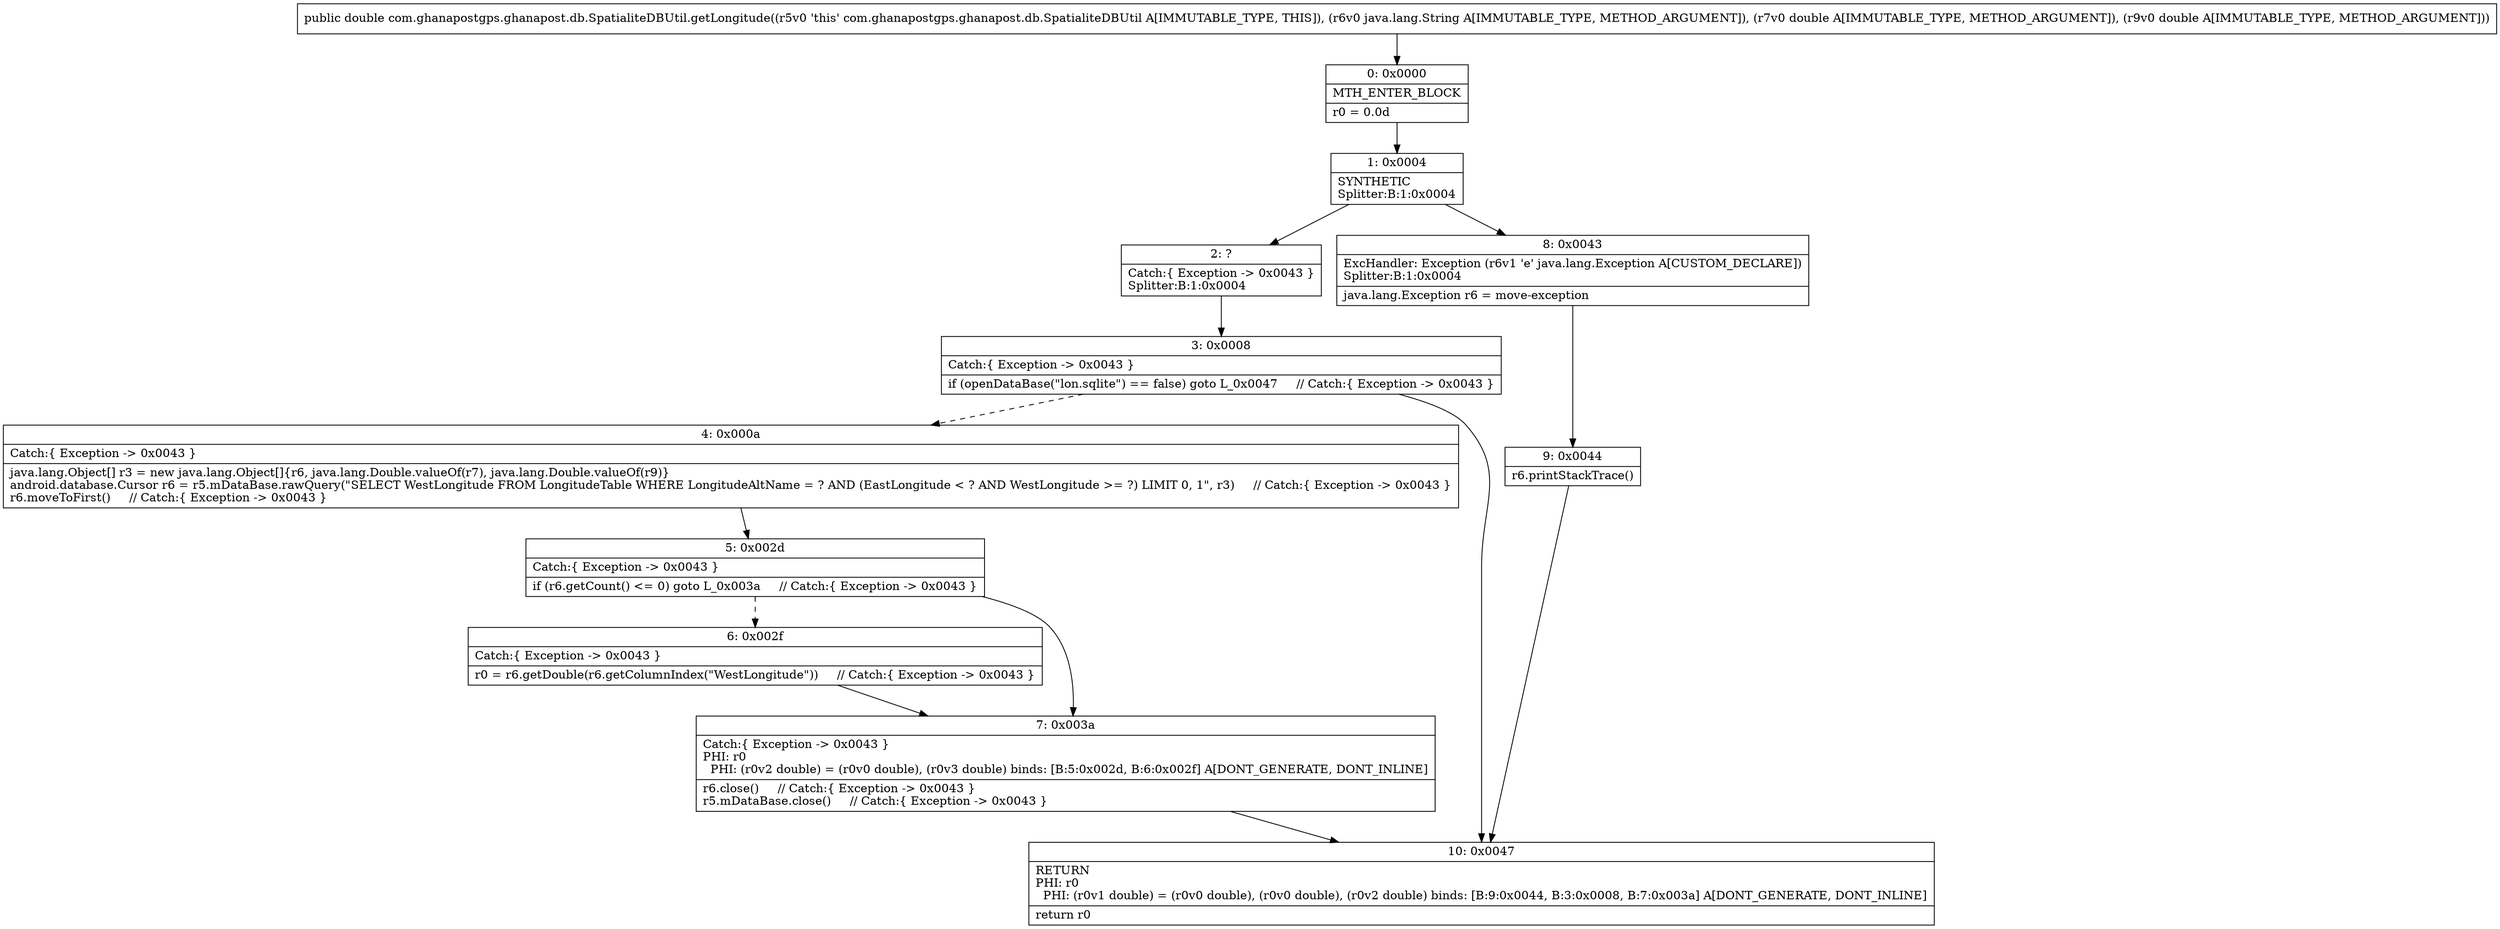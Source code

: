 digraph "CFG forcom.ghanapostgps.ghanapost.db.SpatialiteDBUtil.getLongitude(Ljava\/lang\/String;DD)D" {
Node_0 [shape=record,label="{0\:\ 0x0000|MTH_ENTER_BLOCK\l|r0 = 0.0d\l}"];
Node_1 [shape=record,label="{1\:\ 0x0004|SYNTHETIC\lSplitter:B:1:0x0004\l}"];
Node_2 [shape=record,label="{2\:\ ?|Catch:\{ Exception \-\> 0x0043 \}\lSplitter:B:1:0x0004\l}"];
Node_3 [shape=record,label="{3\:\ 0x0008|Catch:\{ Exception \-\> 0x0043 \}\l|if (openDataBase(\"lon.sqlite\") == false) goto L_0x0047     \/\/ Catch:\{ Exception \-\> 0x0043 \}\l}"];
Node_4 [shape=record,label="{4\:\ 0x000a|Catch:\{ Exception \-\> 0x0043 \}\l|java.lang.Object[] r3 = new java.lang.Object[]\{r6, java.lang.Double.valueOf(r7), java.lang.Double.valueOf(r9)\}\landroid.database.Cursor r6 = r5.mDataBase.rawQuery(\"SELECT WestLongitude FROM LongitudeTable WHERE LongitudeAltName = ? AND (EastLongitude \< ? AND WestLongitude \>= ?) LIMIT 0, 1\", r3)     \/\/ Catch:\{ Exception \-\> 0x0043 \}\lr6.moveToFirst()     \/\/ Catch:\{ Exception \-\> 0x0043 \}\l}"];
Node_5 [shape=record,label="{5\:\ 0x002d|Catch:\{ Exception \-\> 0x0043 \}\l|if (r6.getCount() \<= 0) goto L_0x003a     \/\/ Catch:\{ Exception \-\> 0x0043 \}\l}"];
Node_6 [shape=record,label="{6\:\ 0x002f|Catch:\{ Exception \-\> 0x0043 \}\l|r0 = r6.getDouble(r6.getColumnIndex(\"WestLongitude\"))     \/\/ Catch:\{ Exception \-\> 0x0043 \}\l}"];
Node_7 [shape=record,label="{7\:\ 0x003a|Catch:\{ Exception \-\> 0x0043 \}\lPHI: r0 \l  PHI: (r0v2 double) = (r0v0 double), (r0v3 double) binds: [B:5:0x002d, B:6:0x002f] A[DONT_GENERATE, DONT_INLINE]\l|r6.close()     \/\/ Catch:\{ Exception \-\> 0x0043 \}\lr5.mDataBase.close()     \/\/ Catch:\{ Exception \-\> 0x0043 \}\l}"];
Node_8 [shape=record,label="{8\:\ 0x0043|ExcHandler: Exception (r6v1 'e' java.lang.Exception A[CUSTOM_DECLARE])\lSplitter:B:1:0x0004\l|java.lang.Exception r6 = move\-exception\l}"];
Node_9 [shape=record,label="{9\:\ 0x0044|r6.printStackTrace()\l}"];
Node_10 [shape=record,label="{10\:\ 0x0047|RETURN\lPHI: r0 \l  PHI: (r0v1 double) = (r0v0 double), (r0v0 double), (r0v2 double) binds: [B:9:0x0044, B:3:0x0008, B:7:0x003a] A[DONT_GENERATE, DONT_INLINE]\l|return r0\l}"];
MethodNode[shape=record,label="{public double com.ghanapostgps.ghanapost.db.SpatialiteDBUtil.getLongitude((r5v0 'this' com.ghanapostgps.ghanapost.db.SpatialiteDBUtil A[IMMUTABLE_TYPE, THIS]), (r6v0 java.lang.String A[IMMUTABLE_TYPE, METHOD_ARGUMENT]), (r7v0 double A[IMMUTABLE_TYPE, METHOD_ARGUMENT]), (r9v0 double A[IMMUTABLE_TYPE, METHOD_ARGUMENT])) }"];
MethodNode -> Node_0;
Node_0 -> Node_1;
Node_1 -> Node_2;
Node_1 -> Node_8;
Node_2 -> Node_3;
Node_3 -> Node_4[style=dashed];
Node_3 -> Node_10;
Node_4 -> Node_5;
Node_5 -> Node_6[style=dashed];
Node_5 -> Node_7;
Node_6 -> Node_7;
Node_7 -> Node_10;
Node_8 -> Node_9;
Node_9 -> Node_10;
}

